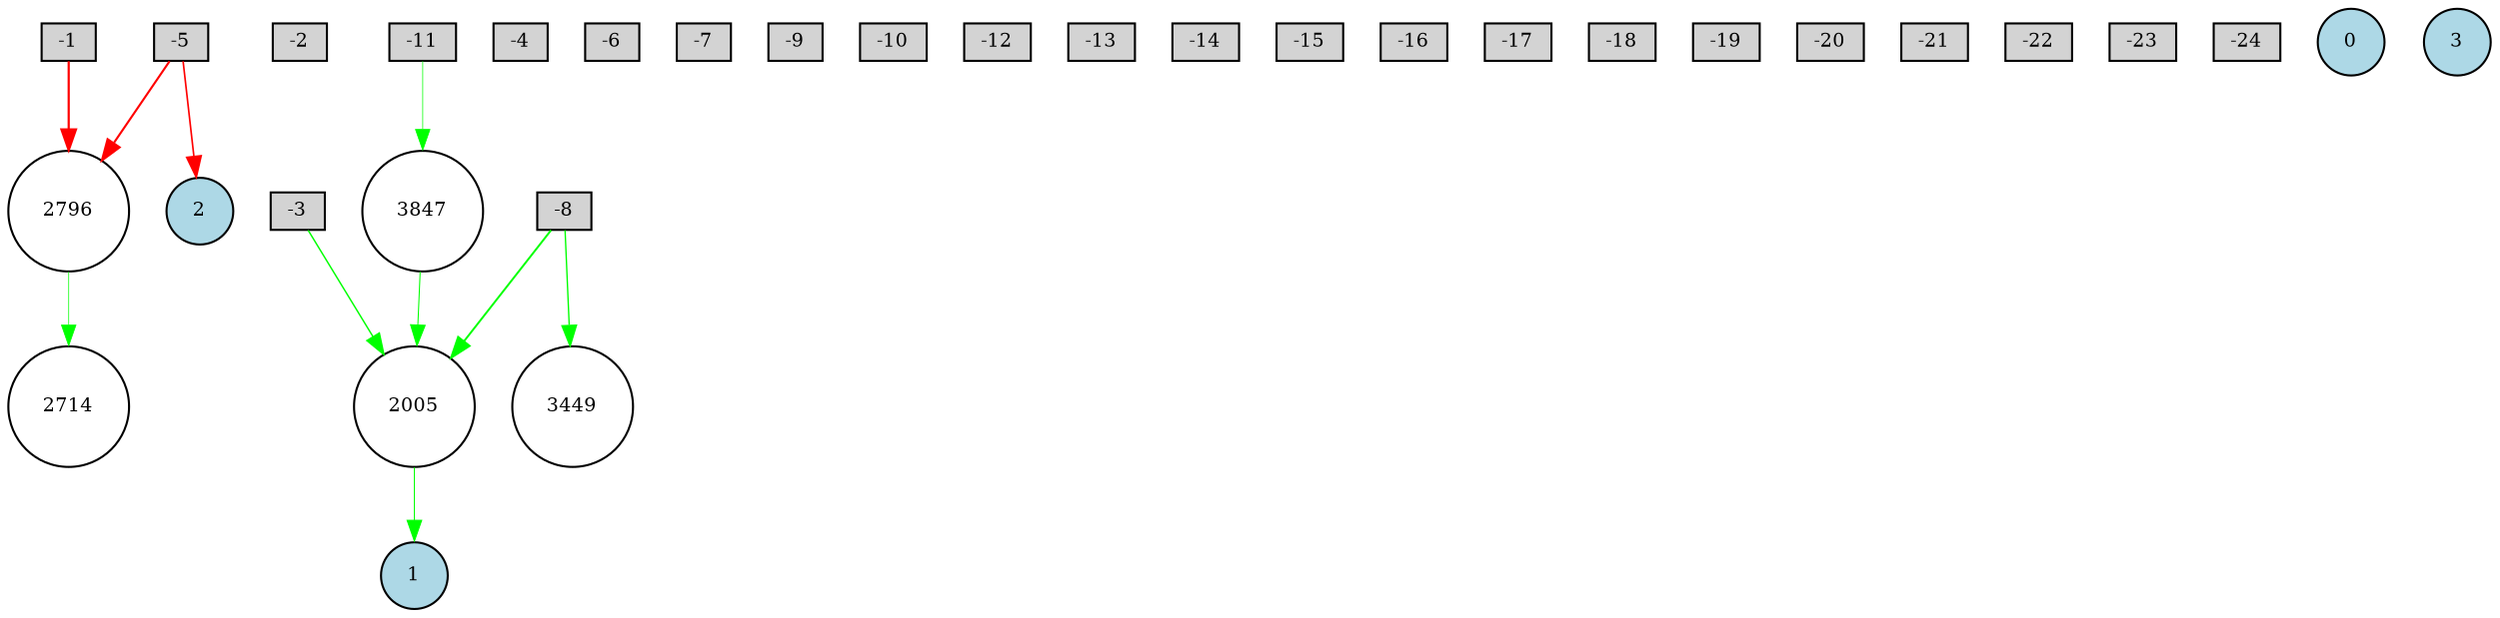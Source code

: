 digraph {
	node [fontsize=9 height=0.2 shape=circle width=0.2]
	-1 [fillcolor=lightgray shape=box style=filled]
	-2 [fillcolor=lightgray shape=box style=filled]
	-3 [fillcolor=lightgray shape=box style=filled]
	-4 [fillcolor=lightgray shape=box style=filled]
	-5 [fillcolor=lightgray shape=box style=filled]
	-6 [fillcolor=lightgray shape=box style=filled]
	-7 [fillcolor=lightgray shape=box style=filled]
	-8 [fillcolor=lightgray shape=box style=filled]
	-9 [fillcolor=lightgray shape=box style=filled]
	-10 [fillcolor=lightgray shape=box style=filled]
	-11 [fillcolor=lightgray shape=box style=filled]
	-12 [fillcolor=lightgray shape=box style=filled]
	-13 [fillcolor=lightgray shape=box style=filled]
	-14 [fillcolor=lightgray shape=box style=filled]
	-15 [fillcolor=lightgray shape=box style=filled]
	-16 [fillcolor=lightgray shape=box style=filled]
	-17 [fillcolor=lightgray shape=box style=filled]
	-18 [fillcolor=lightgray shape=box style=filled]
	-19 [fillcolor=lightgray shape=box style=filled]
	-20 [fillcolor=lightgray shape=box style=filled]
	-21 [fillcolor=lightgray shape=box style=filled]
	-22 [fillcolor=lightgray shape=box style=filled]
	-23 [fillcolor=lightgray shape=box style=filled]
	-24 [fillcolor=lightgray shape=box style=filled]
	0 [fillcolor=lightblue style=filled]
	1 [fillcolor=lightblue style=filled]
	2 [fillcolor=lightblue style=filled]
	3 [fillcolor=lightblue style=filled]
	3847 [fillcolor=white style=filled]
	2796 [fillcolor=white style=filled]
	2005 [fillcolor=white style=filled]
	3449 [fillcolor=white style=filled]
	2714 [fillcolor=white style=filled]
	-1 -> 2796 [color=red penwidth=1.0561306797571584 style=solid]
	3847 -> 2005 [color=green penwidth=0.5044665603536472 style=solid]
	2796 -> 2714 [color=green penwidth=0.3549224612969063 style=solid]
	-5 -> 2796 [color=red penwidth=1.0006629592915137 style=solid]
	-3 -> 2005 [color=green penwidth=0.704077431324065 style=solid]
	-8 -> 3449 [color=green penwidth=0.6554446919662671 style=solid]
	2005 -> 1 [color=green penwidth=0.5097041144971552 style=solid]
	-5 -> 2 [color=red penwidth=0.7977449328898161 style=solid]
	-11 -> 3847 [color=green penwidth=0.3538659712852783 style=solid]
	-8 -> 2005 [color=green penwidth=0.9330436874342377 style=solid]
}
